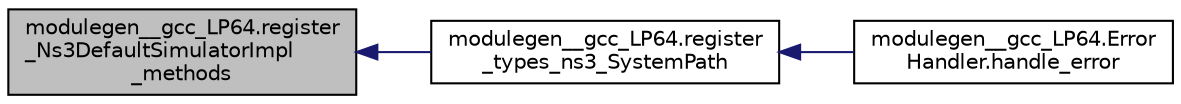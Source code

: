 digraph "modulegen__gcc_LP64.register_Ns3DefaultSimulatorImpl_methods"
{
  edge [fontname="Helvetica",fontsize="10",labelfontname="Helvetica",labelfontsize="10"];
  node [fontname="Helvetica",fontsize="10",shape=record];
  rankdir="LR";
  Node1 [label="modulegen__gcc_LP64.register\l_Ns3DefaultSimulatorImpl\l_methods",height=0.2,width=0.4,color="black", fillcolor="grey75", style="filled", fontcolor="black"];
  Node1 -> Node2 [dir="back",color="midnightblue",fontsize="10",style="solid"];
  Node2 [label="modulegen__gcc_LP64.register\l_types_ns3_SystemPath",height=0.2,width=0.4,color="black", fillcolor="white", style="filled",URL="$db/dbb/namespacemodulegen____gcc__LP64.html#a5efceb696a814981c99c36a87fcfaa75"];
  Node2 -> Node3 [dir="back",color="midnightblue",fontsize="10",style="solid"];
  Node3 [label="modulegen__gcc_LP64.Error\lHandler.handle_error",height=0.2,width=0.4,color="black", fillcolor="white", style="filled",URL="$df/d38/classmodulegen____gcc__LP64_1_1ErrorHandler.html#ae861af2ccf0c7d1732eb52c22d89f8fd"];
}
